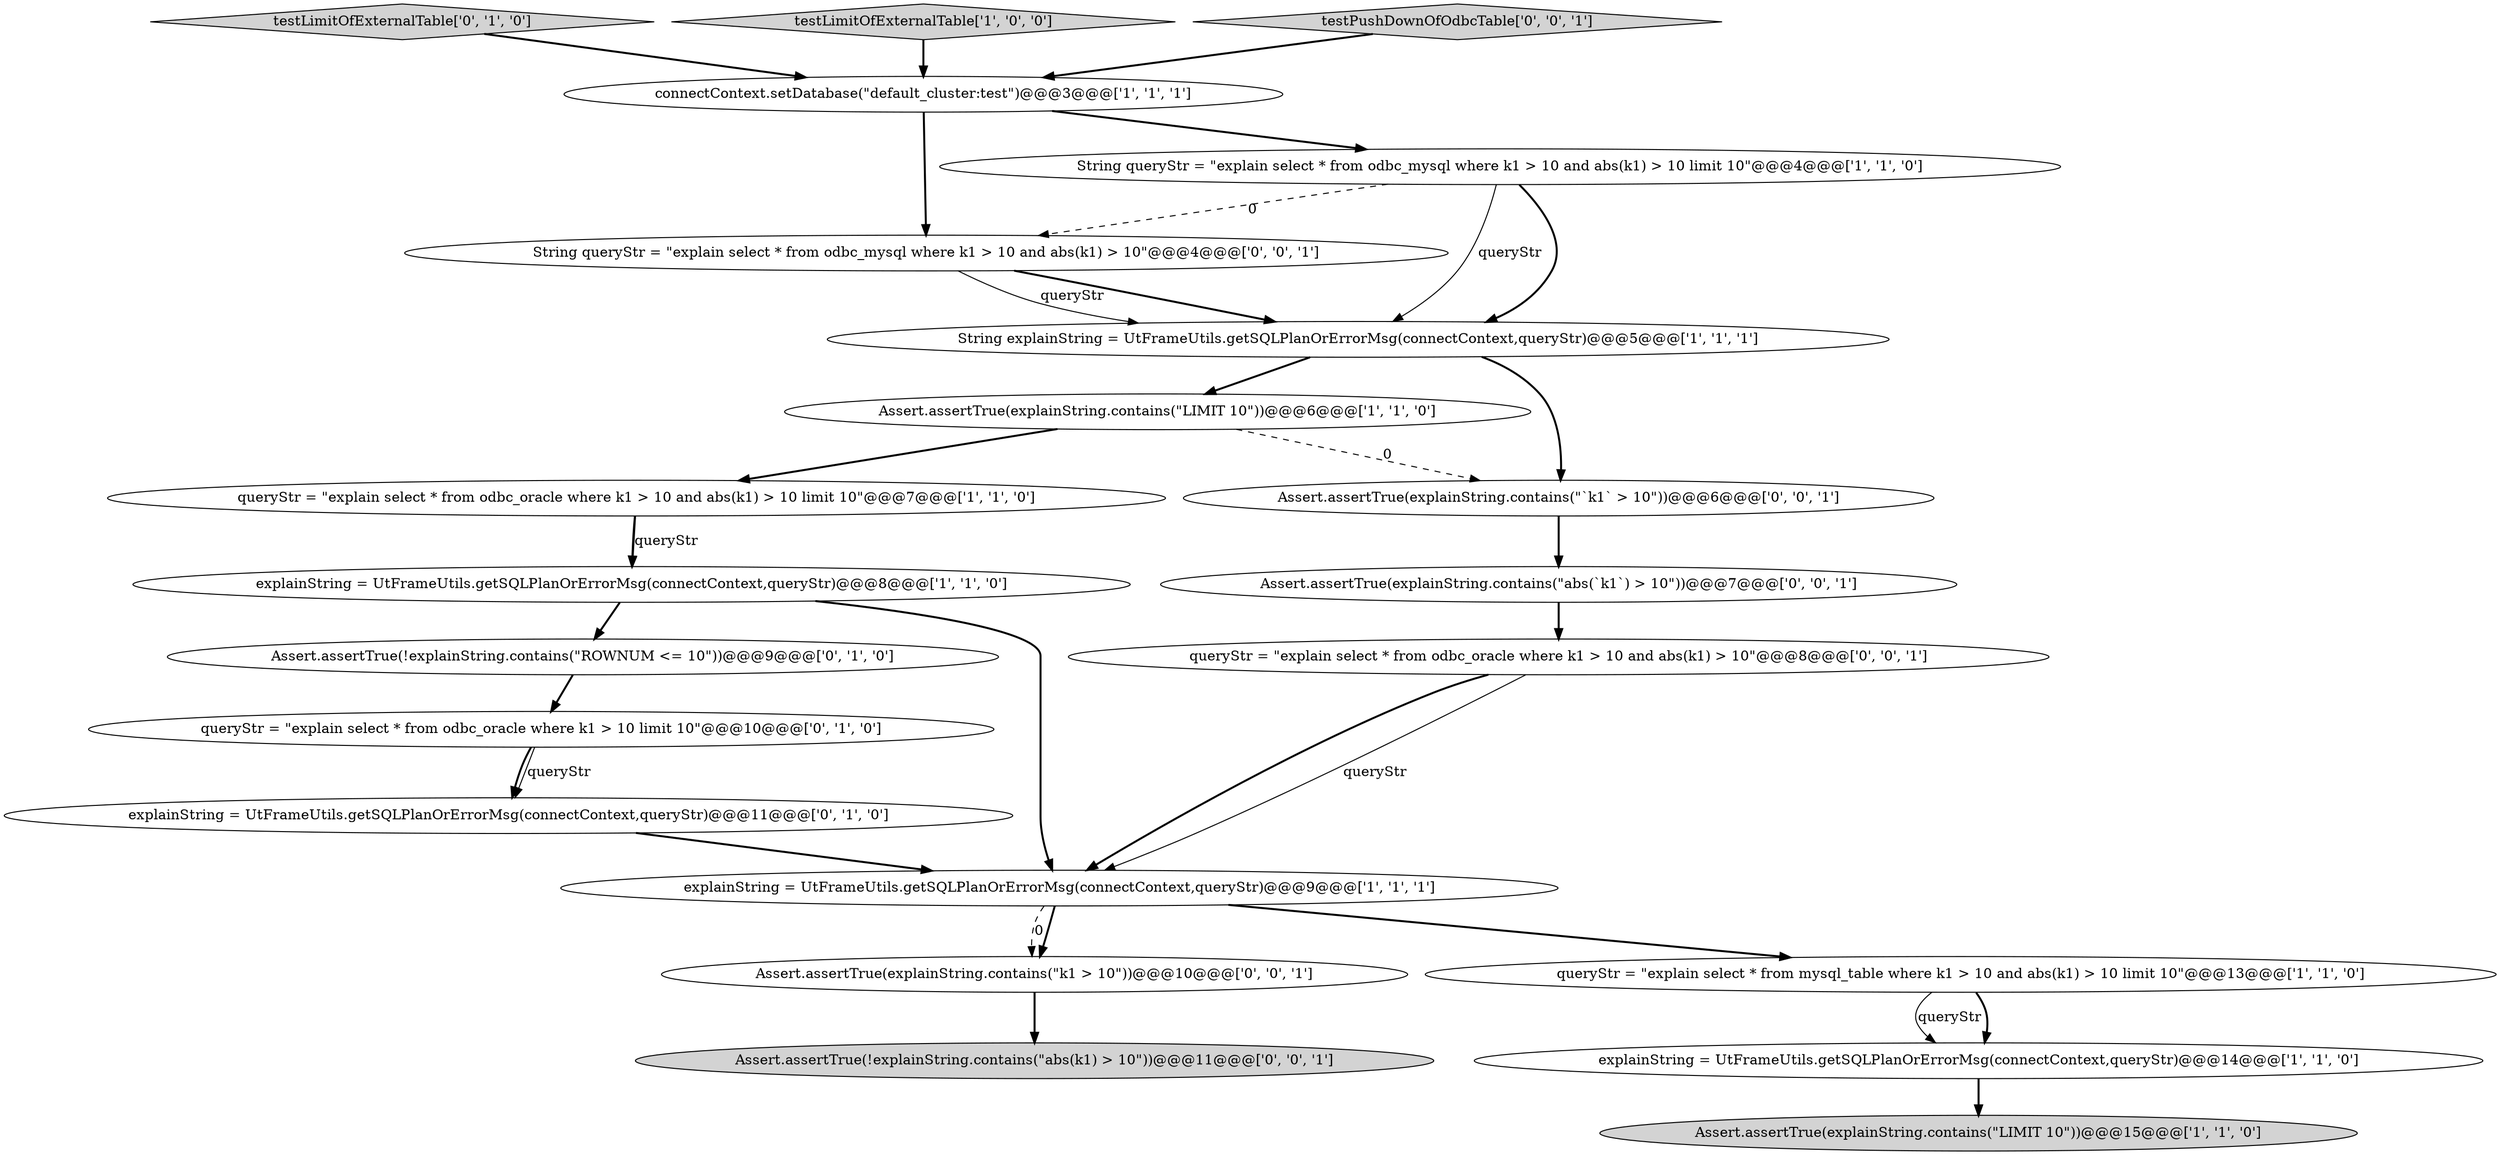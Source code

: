digraph {
16 [style = filled, label = "queryStr = \"explain select * from odbc_oracle where k1 > 10 and abs(k1) > 10\"@@@8@@@['0', '0', '1']", fillcolor = white, shape = ellipse image = "AAA0AAABBB3BBB"];
2 [style = filled, label = "explainString = UtFrameUtils.getSQLPlanOrErrorMsg(connectContext,queryStr)@@@8@@@['1', '1', '0']", fillcolor = white, shape = ellipse image = "AAA0AAABBB1BBB"];
20 [style = filled, label = "Assert.assertTrue(explainString.contains(\"abs(`k1`) > 10\"))@@@7@@@['0', '0', '1']", fillcolor = white, shape = ellipse image = "AAA0AAABBB3BBB"];
7 [style = filled, label = "Assert.assertTrue(explainString.contains(\"LIMIT 10\"))@@@6@@@['1', '1', '0']", fillcolor = white, shape = ellipse image = "AAA0AAABBB1BBB"];
21 [style = filled, label = "Assert.assertTrue(explainString.contains(\"`k1` > 10\"))@@@6@@@['0', '0', '1']", fillcolor = white, shape = ellipse image = "AAA0AAABBB3BBB"];
8 [style = filled, label = "connectContext.setDatabase(\"default_cluster:test\")@@@3@@@['1', '1', '1']", fillcolor = white, shape = ellipse image = "AAA0AAABBB1BBB"];
15 [style = filled, label = "Assert.assertTrue(explainString.contains(\"k1 > 10\"))@@@10@@@['0', '0', '1']", fillcolor = white, shape = ellipse image = "AAA0AAABBB3BBB"];
5 [style = filled, label = "queryStr = \"explain select * from mysql_table where k1 > 10 and abs(k1) > 10 limit 10\"@@@13@@@['1', '1', '0']", fillcolor = white, shape = ellipse image = "AAA0AAABBB1BBB"];
13 [style = filled, label = "testLimitOfExternalTable['0', '1', '0']", fillcolor = lightgray, shape = diamond image = "AAA0AAABBB2BBB"];
17 [style = filled, label = "String queryStr = \"explain select * from odbc_mysql where k1 > 10 and abs(k1) > 10\"@@@4@@@['0', '0', '1']", fillcolor = white, shape = ellipse image = "AAA0AAABBB3BBB"];
6 [style = filled, label = "testLimitOfExternalTable['1', '0', '0']", fillcolor = lightgray, shape = diamond image = "AAA0AAABBB1BBB"];
4 [style = filled, label = "queryStr = \"explain select * from odbc_oracle where k1 > 10 and abs(k1) > 10 limit 10\"@@@7@@@['1', '1', '0']", fillcolor = white, shape = ellipse image = "AAA0AAABBB1BBB"];
12 [style = filled, label = "explainString = UtFrameUtils.getSQLPlanOrErrorMsg(connectContext,queryStr)@@@11@@@['0', '1', '0']", fillcolor = white, shape = ellipse image = "AAA1AAABBB2BBB"];
19 [style = filled, label = "testPushDownOfOdbcTable['0', '0', '1']", fillcolor = lightgray, shape = diamond image = "AAA0AAABBB3BBB"];
14 [style = filled, label = "Assert.assertTrue(!explainString.contains(\"ROWNUM <= 10\"))@@@9@@@['0', '1', '0']", fillcolor = white, shape = ellipse image = "AAA1AAABBB2BBB"];
9 [style = filled, label = "String queryStr = \"explain select * from odbc_mysql where k1 > 10 and abs(k1) > 10 limit 10\"@@@4@@@['1', '1', '0']", fillcolor = white, shape = ellipse image = "AAA0AAABBB1BBB"];
0 [style = filled, label = "explainString = UtFrameUtils.getSQLPlanOrErrorMsg(connectContext,queryStr)@@@14@@@['1', '1', '0']", fillcolor = white, shape = ellipse image = "AAA0AAABBB1BBB"];
10 [style = filled, label = "Assert.assertTrue(explainString.contains(\"LIMIT 10\"))@@@15@@@['1', '1', '0']", fillcolor = lightgray, shape = ellipse image = "AAA0AAABBB1BBB"];
18 [style = filled, label = "Assert.assertTrue(!explainString.contains(\"abs(k1) > 10\"))@@@11@@@['0', '0', '1']", fillcolor = lightgray, shape = ellipse image = "AAA0AAABBB3BBB"];
3 [style = filled, label = "String explainString = UtFrameUtils.getSQLPlanOrErrorMsg(connectContext,queryStr)@@@5@@@['1', '1', '1']", fillcolor = white, shape = ellipse image = "AAA0AAABBB1BBB"];
1 [style = filled, label = "explainString = UtFrameUtils.getSQLPlanOrErrorMsg(connectContext,queryStr)@@@9@@@['1', '1', '1']", fillcolor = white, shape = ellipse image = "AAA0AAABBB1BBB"];
11 [style = filled, label = "queryStr = \"explain select * from odbc_oracle where k1 > 10 limit 10\"@@@10@@@['0', '1', '0']", fillcolor = white, shape = ellipse image = "AAA1AAABBB2BBB"];
8->9 [style = bold, label=""];
11->12 [style = bold, label=""];
20->16 [style = bold, label=""];
15->18 [style = bold, label=""];
19->8 [style = bold, label=""];
3->21 [style = bold, label=""];
9->3 [style = bold, label=""];
12->1 [style = bold, label=""];
9->17 [style = dashed, label="0"];
17->3 [style = bold, label=""];
8->17 [style = bold, label=""];
14->11 [style = bold, label=""];
3->7 [style = bold, label=""];
6->8 [style = bold, label=""];
4->2 [style = bold, label=""];
0->10 [style = bold, label=""];
7->21 [style = dashed, label="0"];
5->0 [style = bold, label=""];
21->20 [style = bold, label=""];
16->1 [style = bold, label=""];
9->3 [style = solid, label="queryStr"];
7->4 [style = bold, label=""];
16->1 [style = solid, label="queryStr"];
2->1 [style = bold, label=""];
1->15 [style = bold, label=""];
1->15 [style = dashed, label="0"];
17->3 [style = solid, label="queryStr"];
2->14 [style = bold, label=""];
5->0 [style = solid, label="queryStr"];
11->12 [style = solid, label="queryStr"];
13->8 [style = bold, label=""];
4->2 [style = solid, label="queryStr"];
1->5 [style = bold, label=""];
}
